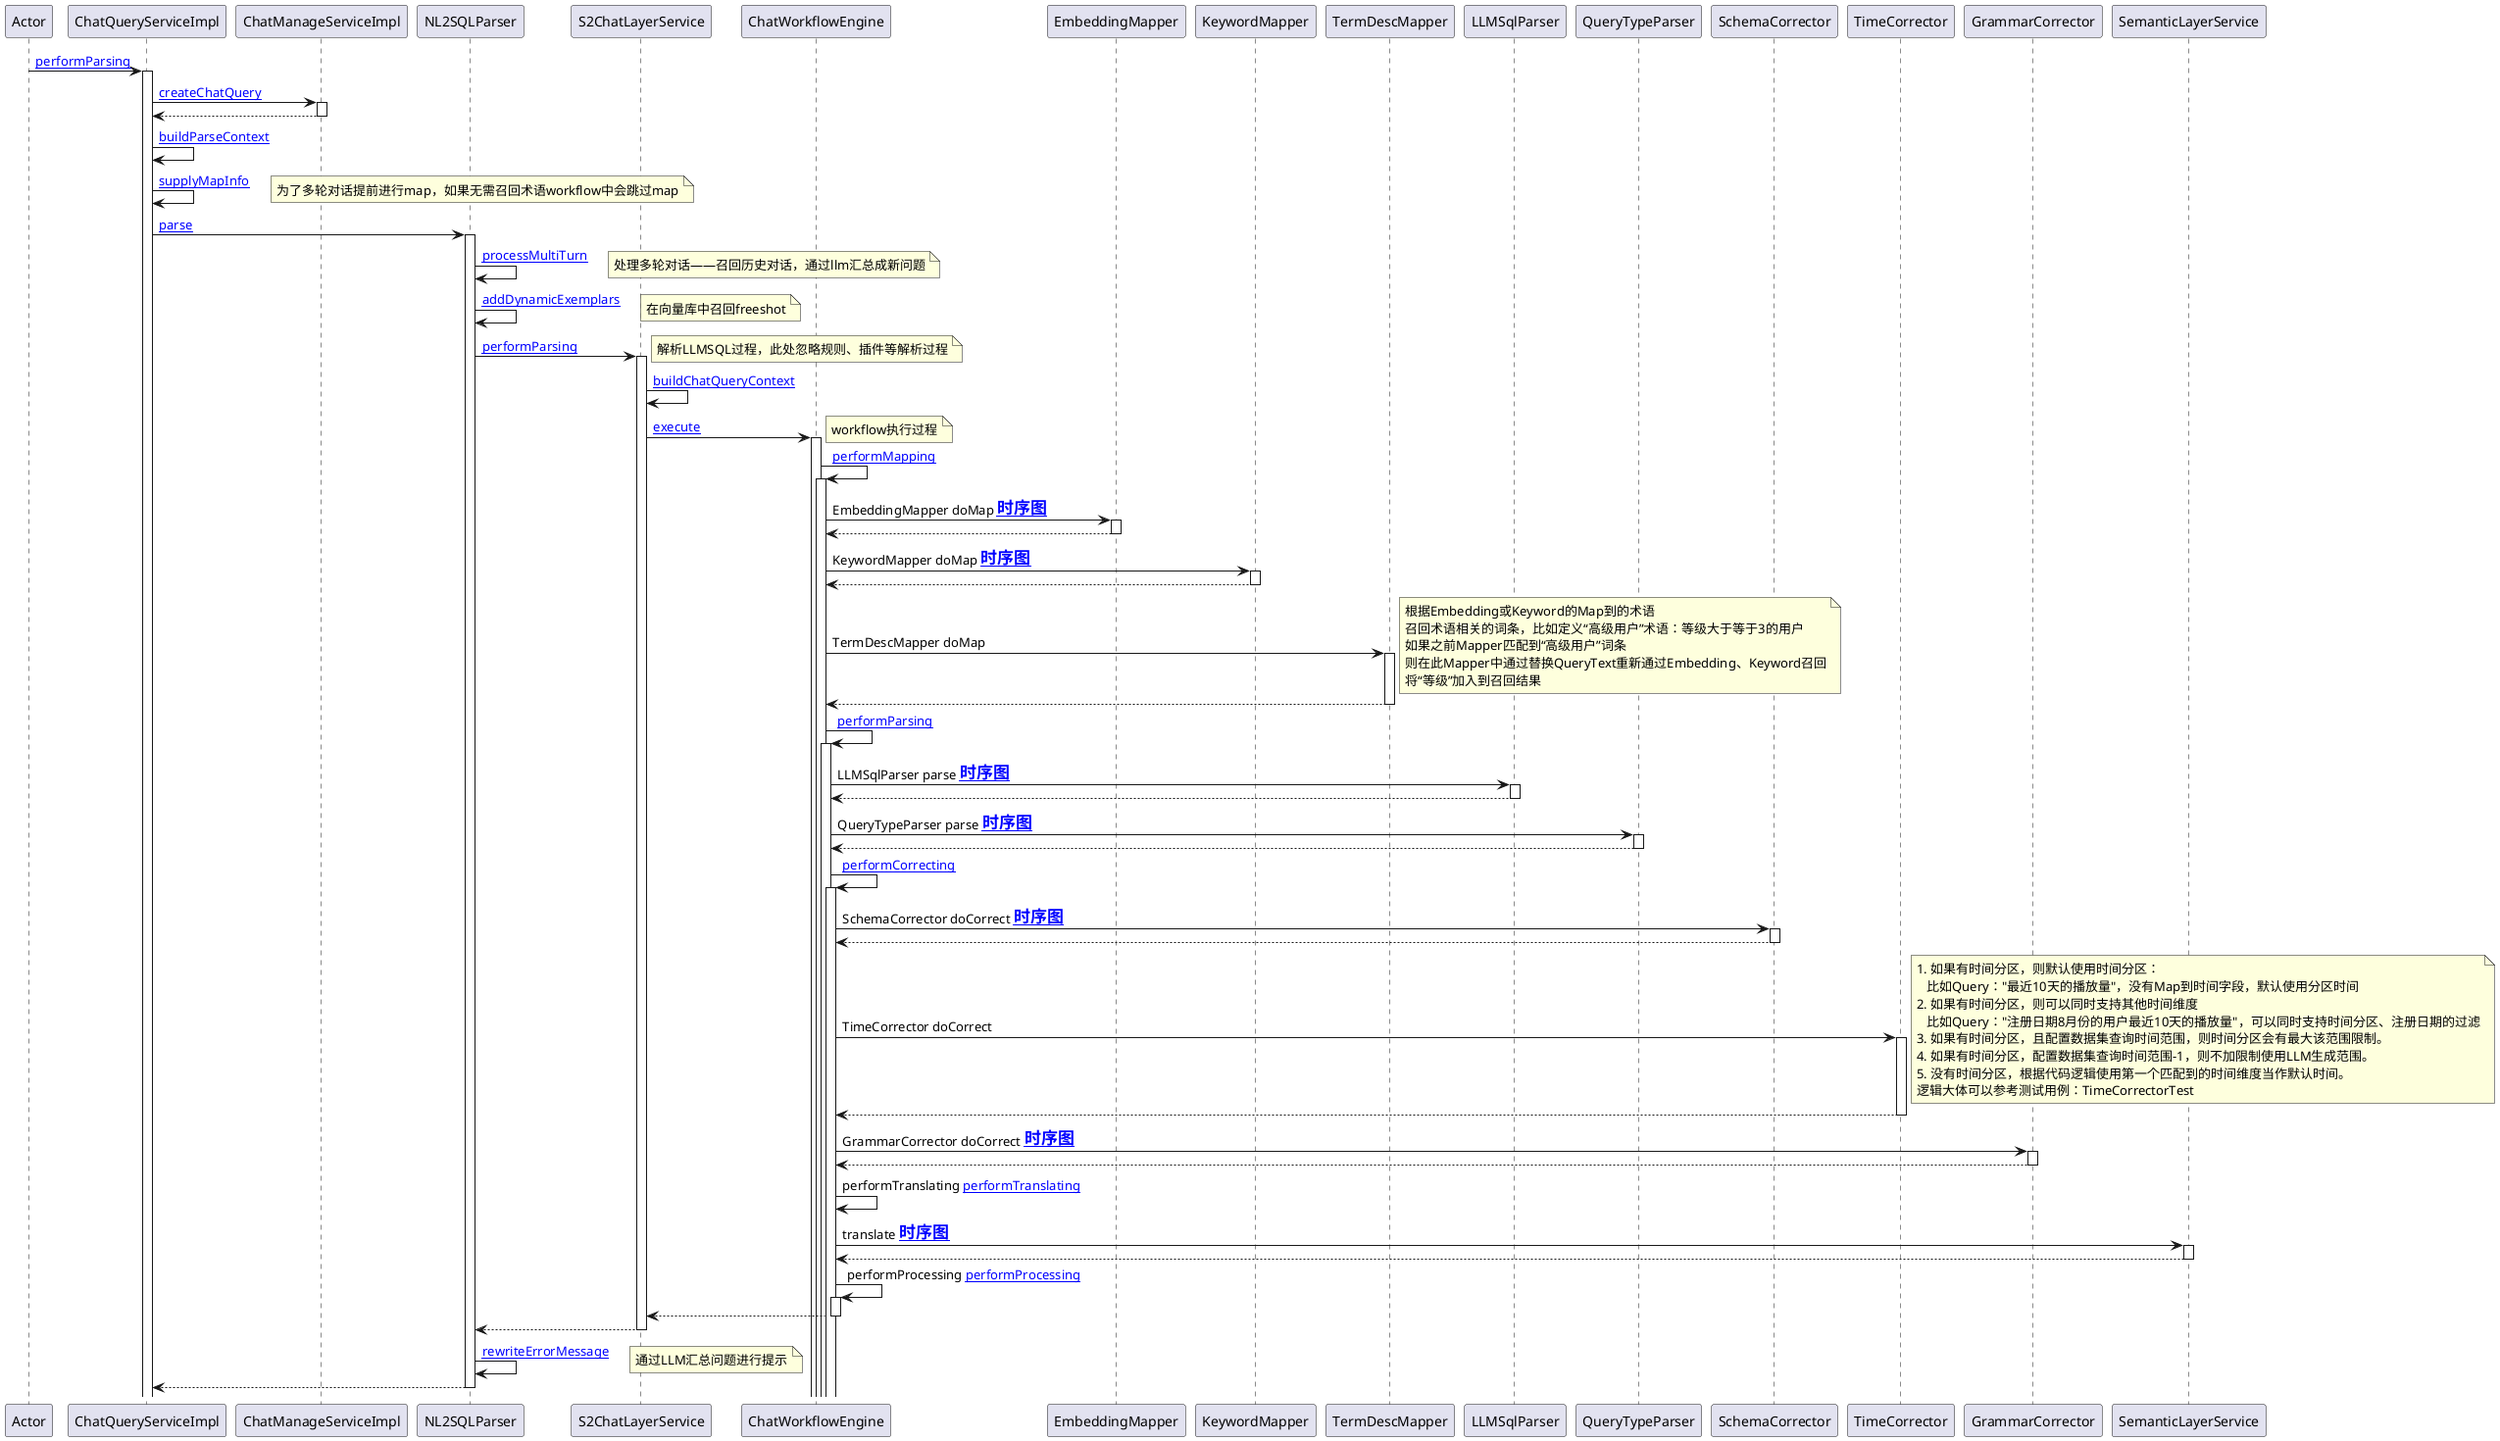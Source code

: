 @startuml
!define PROJECT_DIR ..\..
!define CHAT_DIR PROJECT_DIR\chat\server\src\main\java\com\tencent\supersonic\chat\server
!define HEADLESS_SERVER_DIR PROJECT_DIR\headless\server\src\main\java\com\tencent\supersonic\headless\server
!define ChatManageServiceImpl_PATH CHAT_DIR\service\impl\ChatManageServiceImpl.java
!define ChatQueryServiceImpl_PATH CHAT_DIR\service\impl\ChatQueryServiceImpl.java
!define NL2SQLParser_PATH CHAT_DIR\parser\NL2SQLParser.java
!define S2ChatLayerService_PATH HEADLESS_SERVER_DIR\facade\service\impl\S2ChatLayerService.java
!define ChatWorkflowEngine_PATH HEADLESS_SERVER_DIR\utils\ChatWorkflowEngine.java

participant Actor
Actor -> ChatQueryServiceImpl: [[ChatQueryServiceImpl_PATH#performParsing performParsing]]
activate ChatQueryServiceImpl
ChatQueryServiceImpl -> ChatManageServiceImpl : [[ChatManageServiceImpl_PATH#createChatQuery createChatQuery]]
activate ChatManageServiceImpl
ChatManageServiceImpl --> ChatQueryServiceImpl
deactivate ChatManageServiceImpl
ChatQueryServiceImpl -> ChatQueryServiceImpl: [[ChatQueryServiceImpl_PATH#buildParseContext buildParseContext]]
ChatQueryServiceImpl -> ChatQueryServiceImpl: [[ChatQueryServiceImpl_PATH#supplyMapInfo supplyMapInfo]]
note right: 为了多轮对话提前进行map，如果无需召回术语workflow中会跳过map
ChatQueryServiceImpl -> NL2SQLParser : [[NL2SQLParser_PATH#parse parse]]
activate NL2SQLParser
NL2SQLParser -> NL2SQLParser : [[NL2SQLParser_PATH#processMultiTurn processMultiTurn]]
note right
处理多轮对话——召回历史对话，通过llm汇总成新问题
end note
NL2SQLParser -> NL2SQLParser : [[NL2SQLParser_PATH#addDynamicExemplars addDynamicExemplars]]
note right: 在向量库中召回freeshot
NL2SQLParser -> S2ChatLayerService: [[S2ChatLayerService_PATH#performParsing performParsing]]
note right: 解析LLMSQL过程，此处忽略规则、插件等解析过程
activate S2ChatLayerService
S2ChatLayerService-> S2ChatLayerService: [[S2ChatLayerService_PATH#buildChatQueryContext buildChatQueryContext]]
S2ChatLayerService-> ChatWorkflowEngine: [[ChatWorkflowEngine_PATH#execute execute]]
note right: workflow执行过程
activate ChatWorkflowEngine
ChatWorkflowEngine -> ChatWorkflowEngine : [[ChatWorkflowEngine_PATH#performMapping performMapping]]
activate ChatWorkflowEngine
ChatWorkflowEngine -> EmbeddingMapper :EmbeddingMapper doMap <size 17>**[[Mapper阶段_EmbeddingMapper_doMap.puml 时序图]]**</size>
activate EmbeddingMapper
EmbeddingMapper --> ChatWorkflowEngine
deactivate EmbeddingMapper
ChatWorkflowEngine -> KeywordMapper :KeywordMapper doMap <size 17>**[[Mapper阶段_KeywordMapper_doMap.puml 时序图]]**</size>
activate KeywordMapper
KeywordMapper --> ChatWorkflowEngine
deactivate KeywordMapper
ChatWorkflowEngine -> TermDescMapper :TermDescMapper doMap
note right
根据Embedding或Keyword的Map到的术语
召回术语相关的词条，比如定义“高级用户”术语：等级大于等于3的用户
如果之前Mapper匹配到“高级用户”词条
则在此Mapper中通过替换QueryText重新通过Embedding、Keyword召回
将“等级”加入到召回结果
end note
activate TermDescMapper
TermDescMapper --> ChatWorkflowEngine
deactivate TermDescMapper

ChatWorkflowEngine -> ChatWorkflowEngine : [[ChatWorkflowEngine_PATH#performParsing performParsing]]
activate ChatWorkflowEngine
ChatWorkflowEngine -> LLMSqlParser :LLMSqlParser parse <size 17>**[[Parse阶段_LLMSqlParser_parse.puml 时序图]]**</size>
activate LLMSqlParser
LLMSqlParser --> ChatWorkflowEngine
deactivate LLMSqlParser
ChatWorkflowEngine -> QueryTypeParser :QueryTypeParser parse <size 17>**[[Parse阶段_QueryTypeParser_parse.puml 时序图]]**</size>
activate QueryTypeParser
QueryTypeParser --> ChatWorkflowEngine
deactivate QueryTypeParser
ChatWorkflowEngine -> ChatWorkflowEngine : [[ChatWorkflowEngine_PATH#performCorrecting performCorrecting]]
activate ChatWorkflowEngine
ChatWorkflowEngine -> SchemaCorrector :SchemaCorrector doCorrect <size 17>**[[Correct阶段_SchemaCorrector_doCorrect.puml 时序图]]**</size>
activate SchemaCorrector
SchemaCorrector --> ChatWorkflowEngine
deactivate SchemaCorrector
ChatWorkflowEngine -> TimeCorrector :TimeCorrector doCorrect
note right
1. 如果有时间分区，则默认使用时间分区：
   比如Query："最近10天的播放量"，没有Map到时间字段，默认使用分区时间
2. 如果有时间分区，则可以同时支持其他时间维度
   比如Query："注册日期8月份的用户最近10天的播放量"，可以同时支持时间分区、注册日期的过滤
3. 如果有时间分区，且配置数据集查询时间范围，则时间分区会有最大该范围限制。
4. 如果有时间分区，配置数据集查询时间范围-1，则不加限制使用LLM生成范围。
5. 没有时间分区，根据代码逻辑使用第一个匹配到的时间维度当作默认时间。
逻辑大体可以参考测试用例：TimeCorrectorTest
end note
activate TimeCorrector
TimeCorrector --> ChatWorkflowEngine
deactivate TimeCorrector
ChatWorkflowEngine -> GrammarCorrector :GrammarCorrector doCorrect <size 17>**[[Correct阶段_GrammarCorrector_doCorrect.puml 时序图]]**</size>
activate GrammarCorrector
GrammarCorrector --> ChatWorkflowEngine
deactivate GrammarCorrector
ChatWorkflowEngine -> ChatWorkflowEngine : performTranslating [[ChatWorkflowEngine_PATH#performTranslating performTranslating]]
ChatWorkflowEngine -> SemanticLayerService : translate <size 17>**[[Translate阶段_ChatWorkflowEngine_performTranslating.puml 时序图]]**</size>
activate SemanticLayerService
SemanticLayerService --> ChatWorkflowEngine
deactivate SemanticLayerService
ChatWorkflowEngine -> ChatWorkflowEngine : performProcessing [[ChatWorkflowEngine_PATH#performProcessing performProcessing]]
activate ChatWorkflowEngine
ChatWorkflowEngine --> S2ChatLayerService
deactivate ChatWorkflowEngine
S2ChatLayerService --> NL2SQLParser
deactivate S2ChatLayerService
NL2SQLParser -> NL2SQLParser : [[NL2SQLParser_PATH#rewriteErrorMessage rewriteErrorMessage]]
note right: 通过LLM汇总问题进行提示
NL2SQLParser --> ChatQueryServiceImpl
deactivate NL2SQLParser
@enduml